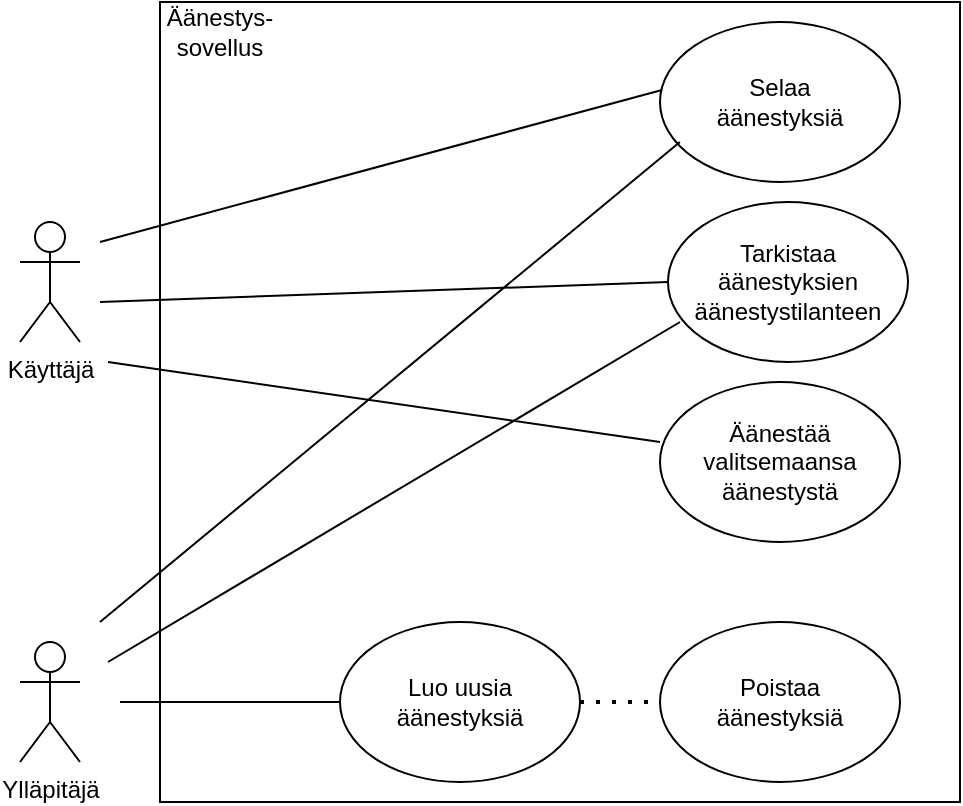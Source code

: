 <mxfile>
    <diagram name="Sivu-1" id="LWvL00vu0RjGpdRJvm7P">
        <mxGraphModel dx="1386" dy="792" grid="1" gridSize="10" guides="1" tooltips="1" connect="1" arrows="1" fold="1" page="1" pageScale="1" pageWidth="827" pageHeight="1169" background="none" math="0" shadow="0">
            <root>
                <mxCell id="0"/>
                <mxCell id="1" parent="0"/>
                <mxCell id="npweArEeZlepEEl15gsk-9" value="" style="whiteSpace=wrap;html=1;aspect=fixed;" parent="1" vertex="1">
                    <mxGeometry x="160" y="40" width="400" height="400" as="geometry"/>
                </mxCell>
                <mxCell id="JE4PIyuZTSm8pFrgzT4--1" value="Käyttäjä&lt;br&gt;" style="shape=umlActor;verticalLabelPosition=bottom;verticalAlign=top;html=1;outlineConnect=0;" parent="1" vertex="1">
                    <mxGeometry x="90" y="150" width="30" height="60" as="geometry"/>
                </mxCell>
                <object label="Ylläpitäjä&lt;br&gt;" id="JE4PIyuZTSm8pFrgzT4--2">
                    <mxCell style="shape=umlActor;verticalLabelPosition=bottom;verticalAlign=top;html=1;outlineConnect=0;" parent="1" vertex="1">
                        <mxGeometry x="90" y="360" width="30" height="60" as="geometry"/>
                    </mxCell>
                </object>
                <mxCell id="JE4PIyuZTSm8pFrgzT4--18" value="" style="ellipse;whiteSpace=wrap;html=1;" parent="1" vertex="1">
                    <mxGeometry x="250" y="350" width="120" height="80" as="geometry"/>
                </mxCell>
                <mxCell id="JE4PIyuZTSm8pFrgzT4--25" value="" style="ellipse;whiteSpace=wrap;html=1;" parent="1" vertex="1">
                    <mxGeometry x="410" y="350" width="120" height="80" as="geometry"/>
                </mxCell>
                <mxCell id="JE4PIyuZTSm8pFrgzT4--30" value="" style="ellipse;whiteSpace=wrap;html=1;" parent="1" vertex="1">
                    <mxGeometry x="410" y="50" width="120" height="80" as="geometry"/>
                </mxCell>
                <mxCell id="JE4PIyuZTSm8pFrgzT4--31" value="" style="ellipse;whiteSpace=wrap;html=1;" parent="1" vertex="1">
                    <mxGeometry x="414" y="140" width="120" height="80" as="geometry"/>
                </mxCell>
                <mxCell id="JE4PIyuZTSm8pFrgzT4--32" value="" style="ellipse;whiteSpace=wrap;html=1;" parent="1" vertex="1">
                    <mxGeometry x="410" y="230" width="120" height="80" as="geometry"/>
                </mxCell>
                <mxCell id="JE4PIyuZTSm8pFrgzT4--51" value="" style="endArrow=none;html=1;rounded=0;entryX=0.008;entryY=0.425;entryDx=0;entryDy=0;entryPerimeter=0;" parent="1" target="JE4PIyuZTSm8pFrgzT4--30" edge="1">
                    <mxGeometry width="50" height="50" relative="1" as="geometry">
                        <mxPoint x="130" y="160" as="sourcePoint"/>
                        <mxPoint x="390" y="90" as="targetPoint"/>
                    </mxGeometry>
                </mxCell>
                <mxCell id="JE4PIyuZTSm8pFrgzT4--52" value="" style="endArrow=none;html=1;rounded=0;" parent="1" edge="1">
                    <mxGeometry width="50" height="50" relative="1" as="geometry">
                        <mxPoint x="130" y="190" as="sourcePoint"/>
                        <mxPoint x="414" y="180" as="targetPoint"/>
                    </mxGeometry>
                </mxCell>
                <mxCell id="JE4PIyuZTSm8pFrgzT4--53" value="" style="endArrow=none;html=1;rounded=0;entryX=0.05;entryY=0.75;entryDx=0;entryDy=0;entryPerimeter=0;" parent="1" target="JE4PIyuZTSm8pFrgzT4--31" edge="1">
                    <mxGeometry width="50" height="50" relative="1" as="geometry">
                        <mxPoint x="134" y="370" as="sourcePoint"/>
                        <mxPoint x="414" y="200" as="targetPoint"/>
                    </mxGeometry>
                </mxCell>
                <mxCell id="JE4PIyuZTSm8pFrgzT4--55" value="" style="endArrow=none;html=1;rounded=0;" parent="1" edge="1">
                    <mxGeometry width="50" height="50" relative="1" as="geometry">
                        <mxPoint x="134" y="220" as="sourcePoint"/>
                        <mxPoint x="410" y="260" as="targetPoint"/>
                    </mxGeometry>
                </mxCell>
                <mxCell id="JE4PIyuZTSm8pFrgzT4--57" value="" style="endArrow=none;html=1;rounded=0;" parent="1" edge="1">
                    <mxGeometry width="50" height="50" relative="1" as="geometry">
                        <mxPoint x="140" y="390" as="sourcePoint"/>
                        <mxPoint x="250" y="390" as="targetPoint"/>
                    </mxGeometry>
                </mxCell>
                <mxCell id="JE4PIyuZTSm8pFrgzT4--58" value="" style="endArrow=none;dashed=1;html=1;dashPattern=1 3;strokeWidth=2;rounded=0;exitX=1;exitY=0.5;exitDx=0;exitDy=0;" parent="1" source="JE4PIyuZTSm8pFrgzT4--18" target="JE4PIyuZTSm8pFrgzT4--25" edge="1">
                    <mxGeometry width="50" height="50" relative="1" as="geometry">
                        <mxPoint x="370" y="380" as="sourcePoint"/>
                        <mxPoint x="420" y="330" as="targetPoint"/>
                    </mxGeometry>
                </mxCell>
                <mxCell id="5" value="Luo uusia äänestyksiä" style="text;strokeColor=none;align=center;fillColor=none;html=1;verticalAlign=middle;whiteSpace=wrap;rounded=0;" parent="1" vertex="1">
                    <mxGeometry x="280" y="375" width="60" height="30" as="geometry"/>
                </mxCell>
                <mxCell id="6" value="Poistaa äänestyksiä" style="text;strokeColor=none;align=center;fillColor=none;html=1;verticalAlign=middle;whiteSpace=wrap;rounded=0;" parent="1" vertex="1">
                    <mxGeometry x="440" y="375" width="60" height="30" as="geometry"/>
                </mxCell>
                <mxCell id="7" value="Selaa äänestyksiä" style="text;strokeColor=none;align=center;fillColor=none;html=1;verticalAlign=middle;whiteSpace=wrap;rounded=0;" parent="1" vertex="1">
                    <mxGeometry x="440" y="75" width="60" height="30" as="geometry"/>
                </mxCell>
                <mxCell id="8" value="Tarkistaa äänestyksien äänestystilanteen" style="text;strokeColor=none;align=center;fillColor=none;html=1;verticalAlign=middle;whiteSpace=wrap;rounded=0;" parent="1" vertex="1">
                    <mxGeometry x="444" y="160" width="60" height="40" as="geometry"/>
                </mxCell>
                <mxCell id="9" value="Äänestää valitsemaansa äänestystä" style="text;strokeColor=none;align=center;fillColor=none;html=1;verticalAlign=middle;whiteSpace=wrap;rounded=0;" parent="1" vertex="1">
                    <mxGeometry x="440" y="245" width="60" height="50" as="geometry"/>
                </mxCell>
                <mxCell id="npweArEeZlepEEl15gsk-11" value="" style="endArrow=none;html=1;rounded=0;entryX=0.083;entryY=0.75;entryDx=0;entryDy=0;entryPerimeter=0;" parent="1" target="JE4PIyuZTSm8pFrgzT4--30" edge="1">
                    <mxGeometry width="50" height="50" relative="1" as="geometry">
                        <mxPoint x="130" y="350" as="sourcePoint"/>
                        <mxPoint x="410" y="110" as="targetPoint"/>
                    </mxGeometry>
                </mxCell>
                <mxCell id="11" value="Äänestys-sovellus" style="text;strokeColor=none;align=center;fillColor=none;html=1;verticalAlign=middle;whiteSpace=wrap;rounded=0;" parent="1" vertex="1">
                    <mxGeometry x="160" y="40" width="60" height="30" as="geometry"/>
                </mxCell>
            </root>
        </mxGraphModel>
    </diagram>
</mxfile>
